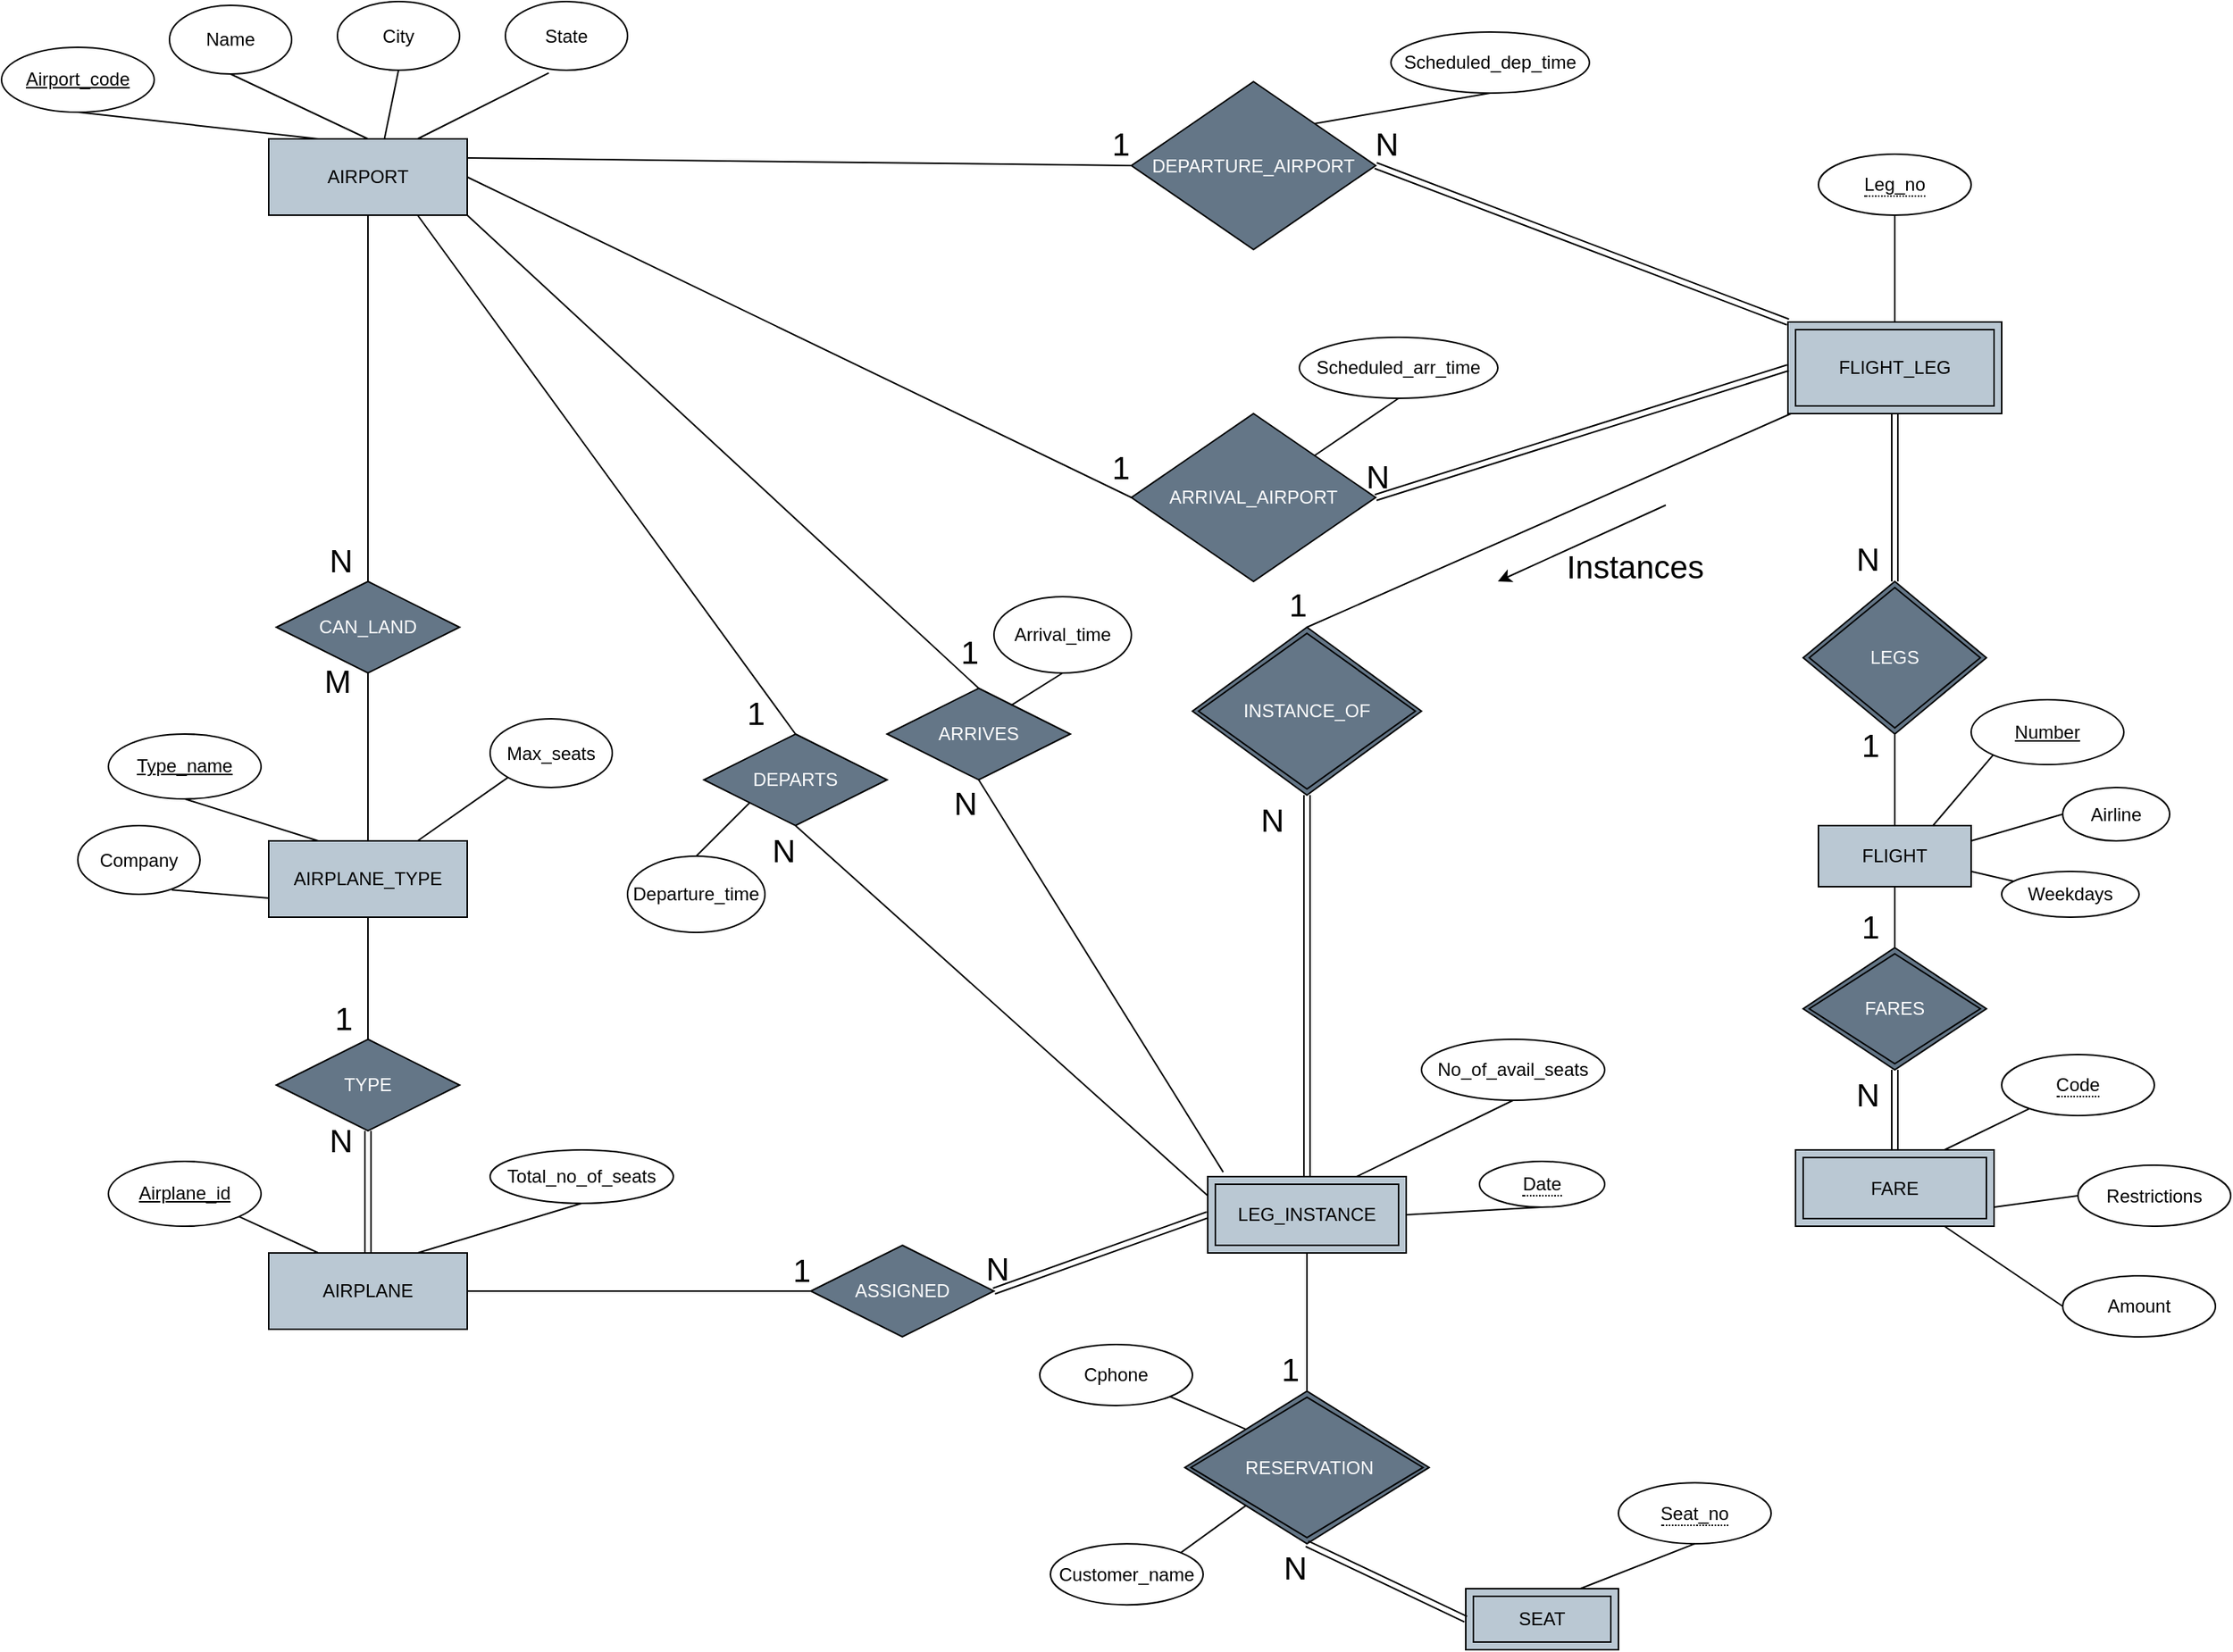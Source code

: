 <mxfile version="14.1.8" type="device"><diagram id="0m6Lggk0SU_BFl-Y3Bvq" name="Sayfa -1"><mxGraphModel dx="1024" dy="592" grid="1" gridSize="10" guides="1" tooltips="1" connect="1" arrows="1" fold="1" page="1" pageScale="1" pageWidth="1654" pageHeight="1169" math="0" shadow="0"><root><mxCell id="0"/><mxCell id="1" parent="0"/><mxCell id="-zjfR3JGXEc7XonDMsjY-42" style="edgeStyle=orthogonalEdgeStyle;rounded=0;orthogonalLoop=1;jettySize=auto;html=1;exitX=0.5;exitY=1;exitDx=0;exitDy=0;" parent="1" edge="1"><mxGeometry relative="1" as="geometry"><mxPoint x="280" y="320" as="sourcePoint"/><mxPoint x="280" y="320" as="targetPoint"/></mxGeometry></mxCell><mxCell id="l165lB3-NGiqIHJ3d1AK-7" value="CAN_LAND" style="shape=rhombus;perimeter=rhombusPerimeter;whiteSpace=wrap;html=1;align=center;fillColor=#647687;fontColor=#ffffff;" parent="1" vertex="1"><mxGeometry x="220" y="400" width="120" height="60" as="geometry"/></mxCell><mxCell id="l165lB3-NGiqIHJ3d1AK-9" value="" style="endArrow=none;html=1;rounded=0;entryX=0.5;entryY=1;entryDx=0;entryDy=0;" parent="1" target="l165lB3-NGiqIHJ3d1AK-7" edge="1"><mxGeometry relative="1" as="geometry"><mxPoint x="280" y="570" as="sourcePoint"/><mxPoint x="510" y="550" as="targetPoint"/></mxGeometry></mxCell><mxCell id="l165lB3-NGiqIHJ3d1AK-10" value="M" style="resizable=0;html=1;align=right;verticalAlign=bottom;fontSize=21;" parent="l165lB3-NGiqIHJ3d1AK-9" connectable="0" vertex="1"><mxGeometry x="1" relative="1" as="geometry"><mxPoint x="-10.04" y="19.72" as="offset"/></mxGeometry></mxCell><mxCell id="l165lB3-NGiqIHJ3d1AK-11" value="" style="endArrow=none;html=1;rounded=0;exitX=0.5;exitY=1;exitDx=0;exitDy=0;entryX=0.5;entryY=0;entryDx=0;entryDy=0;" parent="1" source="-LEeVYCZ3VmGeZb9rYIA-1" target="l165lB3-NGiqIHJ3d1AK-7" edge="1"><mxGeometry relative="1" as="geometry"><mxPoint x="280" y="320" as="sourcePoint"/><mxPoint x="510" y="380" as="targetPoint"/></mxGeometry></mxCell><mxCell id="l165lB3-NGiqIHJ3d1AK-12" value="&lt;font style=&quot;font-size: 21px&quot;&gt;N&lt;/font&gt;" style="resizable=0;html=1;align=right;verticalAlign=bottom;" parent="l165lB3-NGiqIHJ3d1AK-11" connectable="0" vertex="1"><mxGeometry x="1" relative="1" as="geometry"><mxPoint x="-10" as="offset"/></mxGeometry></mxCell><mxCell id="l165lB3-NGiqIHJ3d1AK-14" value="AIRPLANE_TYPE" style="whiteSpace=wrap;html=1;align=center;fillColor=#bac8d3;fontColor=#000000;strokeColor=#000000;" parent="1" vertex="1"><mxGeometry x="215" y="570" width="130" height="50" as="geometry"/></mxCell><mxCell id="l165lB3-NGiqIHJ3d1AK-16" value="Type_name" style="ellipse;whiteSpace=wrap;html=1;align=center;fontStyle=4;" parent="1" vertex="1"><mxGeometry x="110" y="500" width="100" height="42.5" as="geometry"/></mxCell><mxCell id="l165lB3-NGiqIHJ3d1AK-18" value="Max_seats" style="ellipse;whiteSpace=wrap;html=1;align=center;" parent="1" vertex="1"><mxGeometry x="360" y="490" width="80" height="45" as="geometry"/></mxCell><mxCell id="l165lB3-NGiqIHJ3d1AK-19" value="" style="endArrow=none;html=1;rounded=0;entryX=0;entryY=1;entryDx=0;entryDy=0;exitX=0.75;exitY=0;exitDx=0;exitDy=0;" parent="1" source="l165lB3-NGiqIHJ3d1AK-14" target="l165lB3-NGiqIHJ3d1AK-18" edge="1"><mxGeometry relative="1" as="geometry"><mxPoint x="350" y="490" as="sourcePoint"/><mxPoint x="370" y="535" as="targetPoint"/></mxGeometry></mxCell><mxCell id="l165lB3-NGiqIHJ3d1AK-21" value="Company" style="ellipse;whiteSpace=wrap;html=1;align=center;" parent="1" vertex="1"><mxGeometry x="90" y="560" width="80" height="45" as="geometry"/></mxCell><mxCell id="l165lB3-NGiqIHJ3d1AK-22" value="" style="endArrow=none;html=1;rounded=0;entryX=0.5;entryY=1;entryDx=0;entryDy=0;exitX=0.25;exitY=0;exitDx=0;exitDy=0;" parent="1" source="l165lB3-NGiqIHJ3d1AK-14" target="l165lB3-NGiqIHJ3d1AK-16" edge="1"><mxGeometry relative="1" as="geometry"><mxPoint x="322.5" y="580" as="sourcePoint"/><mxPoint x="380" y="545" as="targetPoint"/></mxGeometry></mxCell><mxCell id="l165lB3-NGiqIHJ3d1AK-23" value="" style="endArrow=none;html=1;rounded=0;entryX=0;entryY=0.75;entryDx=0;entryDy=0;exitX=0.769;exitY=0.936;exitDx=0;exitDy=0;exitPerimeter=0;" parent="1" source="l165lB3-NGiqIHJ3d1AK-21" target="l165lB3-NGiqIHJ3d1AK-14" edge="1"><mxGeometry relative="1" as="geometry"><mxPoint x="150" y="600" as="sourcePoint"/><mxPoint x="210" y="610" as="targetPoint"/></mxGeometry></mxCell><mxCell id="l165lB3-NGiqIHJ3d1AK-26" value="" style="endArrow=none;html=1;rounded=0;exitX=0.5;exitY=1;exitDx=0;exitDy=0;" parent="1" source="l165lB3-NGiqIHJ3d1AK-14" target="l165lB3-NGiqIHJ3d1AK-28" edge="1"><mxGeometry relative="1" as="geometry"><mxPoint x="370" y="730" as="sourcePoint"/><mxPoint x="280" y="730" as="targetPoint"/></mxGeometry></mxCell><mxCell id="l165lB3-NGiqIHJ3d1AK-27" value="1" style="resizable=0;html=1;align=right;verticalAlign=bottom;fontSize=21;" parent="l165lB3-NGiqIHJ3d1AK-26" connectable="0" vertex="1"><mxGeometry x="1" relative="1" as="geometry"><mxPoint x="-10" as="offset"/></mxGeometry></mxCell><mxCell id="l165lB3-NGiqIHJ3d1AK-28" value="TYPE" style="shape=rhombus;perimeter=rhombusPerimeter;whiteSpace=wrap;html=1;align=center;fillColor=#647687;fontColor=#ffffff;" parent="1" vertex="1"><mxGeometry x="220" y="700" width="120" height="60" as="geometry"/></mxCell><mxCell id="l165lB3-NGiqIHJ3d1AK-29" value="" style="shape=link;html=1;rounded=0;entryX=0.5;entryY=1;entryDx=0;entryDy=0;exitX=0.5;exitY=0;exitDx=0;exitDy=0;" parent="1" source="l165lB3-NGiqIHJ3d1AK-31" target="l165lB3-NGiqIHJ3d1AK-28" edge="1"><mxGeometry relative="1" as="geometry"><mxPoint x="280" y="830" as="sourcePoint"/><mxPoint x="530" y="800" as="targetPoint"/></mxGeometry></mxCell><mxCell id="l165lB3-NGiqIHJ3d1AK-30" value="N" style="resizable=0;html=1;align=right;verticalAlign=bottom;fontSize=21;" parent="l165lB3-NGiqIHJ3d1AK-29" connectable="0" vertex="1"><mxGeometry x="1" relative="1" as="geometry"><mxPoint x="-10" y="20" as="offset"/></mxGeometry></mxCell><mxCell id="l165lB3-NGiqIHJ3d1AK-31" value="AIRPLANE" style="whiteSpace=wrap;html=1;align=center;strokeOpacity=100;fillColor=#bac8d3;fontColor=#000000;strokeColor=#000000;" parent="1" vertex="1"><mxGeometry x="215" y="840" width="130" height="50" as="geometry"/></mxCell><mxCell id="l165lB3-NGiqIHJ3d1AK-32" value="Airplane_id" style="ellipse;whiteSpace=wrap;html=1;align=center;fontStyle=4;" parent="1" vertex="1"><mxGeometry x="110" y="780" width="100" height="42.5" as="geometry"/></mxCell><mxCell id="l165lB3-NGiqIHJ3d1AK-33" value="" style="endArrow=none;html=1;rounded=0;exitX=1;exitY=1;exitDx=0;exitDy=0;entryX=0.25;entryY=0;entryDx=0;entryDy=0;" parent="1" source="l165lB3-NGiqIHJ3d1AK-32" target="l165lB3-NGiqIHJ3d1AK-31" edge="1"><mxGeometry relative="1" as="geometry"><mxPoint x="140" y="870" as="sourcePoint"/><mxPoint x="300" y="870" as="targetPoint"/></mxGeometry></mxCell><mxCell id="l165lB3-NGiqIHJ3d1AK-34" value="Total_no_of_seats" style="ellipse;whiteSpace=wrap;html=1;align=center;" parent="1" vertex="1"><mxGeometry x="360" y="772.5" width="120" height="35" as="geometry"/></mxCell><mxCell id="l165lB3-NGiqIHJ3d1AK-35" value="" style="endArrow=none;html=1;rounded=0;exitX=0.75;exitY=0;exitDx=0;exitDy=0;entryX=0.5;entryY=1;entryDx=0;entryDy=0;" parent="1" source="l165lB3-NGiqIHJ3d1AK-31" target="l165lB3-NGiqIHJ3d1AK-34" edge="1"><mxGeometry relative="1" as="geometry"><mxPoint x="290" y="750" as="sourcePoint"/><mxPoint x="410" y="810" as="targetPoint"/></mxGeometry></mxCell><mxCell id="l165lB3-NGiqIHJ3d1AK-36" value="" style="endArrow=none;html=1;rounded=0;entryX=0;entryY=0.5;entryDx=0;entryDy=0;" parent="1" source="l165lB3-NGiqIHJ3d1AK-31" target="l165lB3-NGiqIHJ3d1AK-38" edge="1"><mxGeometry relative="1" as="geometry"><mxPoint x="425" y="864.66" as="sourcePoint"/><mxPoint x="550" y="865" as="targetPoint"/></mxGeometry></mxCell><mxCell id="l165lB3-NGiqIHJ3d1AK-37" value="1" style="resizable=0;html=1;align=right;verticalAlign=bottom;fontSize=21;" parent="l165lB3-NGiqIHJ3d1AK-36" connectable="0" vertex="1"><mxGeometry x="1" relative="1" as="geometry"><mxPoint x="0.17" as="offset"/></mxGeometry></mxCell><mxCell id="l165lB3-NGiqIHJ3d1AK-38" value="ASSIGNED" style="shape=rhombus;perimeter=rhombusPerimeter;whiteSpace=wrap;html=1;align=center;fillColor=#647687;fontColor=#ffffff;" parent="1" vertex="1"><mxGeometry x="570" y="835" width="120" height="60" as="geometry"/></mxCell><mxCell id="l165lB3-NGiqIHJ3d1AK-39" value="" style="shape=link;html=1;rounded=0;entryX=1;entryY=0.5;entryDx=0;entryDy=0;exitX=0;exitY=0.5;exitDx=0;exitDy=0;" parent="1" source="l165lB3-NGiqIHJ3d1AK-41" target="l165lB3-NGiqIHJ3d1AK-38" edge="1"><mxGeometry relative="1" as="geometry"><mxPoint x="810" y="865" as="sourcePoint"/><mxPoint x="720" y="830" as="targetPoint"/></mxGeometry></mxCell><mxCell id="l165lB3-NGiqIHJ3d1AK-40" value="N" style="resizable=0;html=1;align=right;verticalAlign=bottom;fontSize=21;" parent="l165lB3-NGiqIHJ3d1AK-39" connectable="0" vertex="1"><mxGeometry x="1" relative="1" as="geometry"><mxPoint x="10" as="offset"/></mxGeometry></mxCell><mxCell id="l165lB3-NGiqIHJ3d1AK-41" value="LEG_INSTANCE" style="shape=ext;margin=3;double=1;whiteSpace=wrap;html=1;align=center;fillColor=#bac8d3;fontColor=#000000;strokeColor=#000000;" parent="1" vertex="1"><mxGeometry x="830" y="790" width="130" height="50" as="geometry"/></mxCell><mxCell id="l165lB3-NGiqIHJ3d1AK-43" value="" style="endArrow=none;html=1;rounded=0;entryX=0.5;entryY=1;entryDx=0;entryDy=0;exitX=1;exitY=0.5;exitDx=0;exitDy=0;" parent="1" source="l165lB3-NGiqIHJ3d1AK-41" target="l165lB3-NGiqIHJ3d1AK-44" edge="1"><mxGeometry relative="1" as="geometry"><mxPoint x="890" y="780" as="sourcePoint"/><mxPoint x="1118.0" y="855" as="targetPoint"/></mxGeometry></mxCell><mxCell id="l165lB3-NGiqIHJ3d1AK-44" value="&lt;span style=&quot;border-bottom: 1px dotted&quot;&gt;Date&lt;/span&gt;" style="ellipse;whiteSpace=wrap;html=1;align=center;" parent="1" vertex="1"><mxGeometry x="1008" y="780" width="82" height="30" as="geometry"/></mxCell><mxCell id="l165lB3-NGiqIHJ3d1AK-48" value="DEPARTS" style="shape=rhombus;perimeter=rhombusPerimeter;whiteSpace=wrap;html=1;align=center;fillColor=#647687;fontColor=#ffffff;" parent="1" vertex="1"><mxGeometry x="500" y="500" width="120" height="60" as="geometry"/></mxCell><mxCell id="l165lB3-NGiqIHJ3d1AK-49" value="" style="endArrow=none;html=1;rounded=0;exitX=0;exitY=0.25;exitDx=0;exitDy=0;entryX=0.5;entryY=1;entryDx=0;entryDy=0;" parent="1" source="l165lB3-NGiqIHJ3d1AK-41" target="l165lB3-NGiqIHJ3d1AK-48" edge="1"><mxGeometry relative="1" as="geometry"><mxPoint x="650" y="510" as="sourcePoint"/><mxPoint x="810" y="510" as="targetPoint"/></mxGeometry></mxCell><mxCell id="l165lB3-NGiqIHJ3d1AK-50" value="N" style="resizable=0;html=1;align=right;verticalAlign=bottom;fontSize=21;" parent="l165lB3-NGiqIHJ3d1AK-49" connectable="0" vertex="1"><mxGeometry x="1" relative="1" as="geometry"><mxPoint x="0.13" y="30.12" as="offset"/></mxGeometry></mxCell><mxCell id="l165lB3-NGiqIHJ3d1AK-51" value="ARRIVES" style="shape=rhombus;perimeter=rhombusPerimeter;whiteSpace=wrap;html=1;align=center;fillColor=#647687;fontColor=#ffffff;" parent="1" vertex="1"><mxGeometry x="620" y="470" width="120" height="60" as="geometry"/></mxCell><mxCell id="l165lB3-NGiqIHJ3d1AK-54" value="" style="endArrow=none;html=1;rounded=0;exitX=0.078;exitY=-0.059;exitDx=0;exitDy=0;entryX=0.5;entryY=1;entryDx=0;entryDy=0;exitPerimeter=0;" parent="1" source="l165lB3-NGiqIHJ3d1AK-41" target="l165lB3-NGiqIHJ3d1AK-51" edge="1"><mxGeometry relative="1" as="geometry"><mxPoint x="900" y="780" as="sourcePoint"/><mxPoint x="700" y="537.5" as="targetPoint"/></mxGeometry></mxCell><mxCell id="l165lB3-NGiqIHJ3d1AK-55" value="N" style="resizable=0;html=1;align=right;verticalAlign=bottom;fontSize=21;" parent="l165lB3-NGiqIHJ3d1AK-54" connectable="0" vertex="1"><mxGeometry x="1" relative="1" as="geometry"><mxPoint y="30" as="offset"/></mxGeometry></mxCell><mxCell id="l165lB3-NGiqIHJ3d1AK-56" value="Departure_time" style="ellipse;whiteSpace=wrap;html=1;align=center;" parent="1" vertex="1"><mxGeometry x="450" y="580" width="90" height="50" as="geometry"/></mxCell><mxCell id="l165lB3-NGiqIHJ3d1AK-57" value="" style="endArrow=none;html=1;rounded=0;entryX=0;entryY=1;entryDx=0;entryDy=0;exitX=0.5;exitY=0;exitDx=0;exitDy=0;" parent="1" source="l165lB3-NGiqIHJ3d1AK-56" target="l165lB3-NGiqIHJ3d1AK-48" edge="1"><mxGeometry relative="1" as="geometry"><mxPoint x="670" y="680" as="sourcePoint"/><mxPoint x="830" y="680" as="targetPoint"/></mxGeometry></mxCell><mxCell id="l165lB3-NGiqIHJ3d1AK-58" value="Arrival_time" style="ellipse;whiteSpace=wrap;html=1;align=center;" parent="1" vertex="1"><mxGeometry x="690" y="410" width="90" height="50" as="geometry"/></mxCell><mxCell id="l165lB3-NGiqIHJ3d1AK-59" value="" style="endArrow=none;html=1;rounded=0;entryX=0.5;entryY=1;entryDx=0;entryDy=0;exitX=0.677;exitY=0.186;exitDx=0;exitDy=0;exitPerimeter=0;" parent="1" source="l165lB3-NGiqIHJ3d1AK-51" target="l165lB3-NGiqIHJ3d1AK-58" edge="1"><mxGeometry relative="1" as="geometry"><mxPoint x="770" y="530" as="sourcePoint"/><mxPoint x="830" y="560" as="targetPoint"/></mxGeometry></mxCell><mxCell id="l165lB3-NGiqIHJ3d1AK-62" value="" style="shape=link;html=1;rounded=0;exitX=0.5;exitY=0;exitDx=0;exitDy=0;entryX=0.5;entryY=1;entryDx=0;entryDy=0;" parent="1" source="l165lB3-NGiqIHJ3d1AK-41" target="l165lB3-NGiqIHJ3d1AK-64" edge="1"><mxGeometry relative="1" as="geometry"><mxPoint x="820" y="660" as="sourcePoint"/><mxPoint x="835" y="580" as="targetPoint"/></mxGeometry></mxCell><mxCell id="l165lB3-NGiqIHJ3d1AK-63" value="N" style="resizable=0;html=1;align=right;verticalAlign=bottom;fontSize=21;" parent="l165lB3-NGiqIHJ3d1AK-62" connectable="0" vertex="1"><mxGeometry x="1" relative="1" as="geometry"><mxPoint x="-15" y="30" as="offset"/></mxGeometry></mxCell><mxCell id="l165lB3-NGiqIHJ3d1AK-64" value="INSTANCE_OF" style="shape=rhombus;double=1;perimeter=rhombusPerimeter;whiteSpace=wrap;html=1;align=center;fillColor=#647687;fontColor=#ffffff;" parent="1" vertex="1"><mxGeometry x="820" y="430" width="150" height="110" as="geometry"/></mxCell><mxCell id="l165lB3-NGiqIHJ3d1AK-65" value="" style="endArrow=none;html=1;rounded=0;entryX=0.5;entryY=0;entryDx=0;entryDy=0;" parent="1" source="l165lB3-NGiqIHJ3d1AK-67" target="l165lB3-NGiqIHJ3d1AK-64" edge="1"><mxGeometry relative="1" as="geometry"><mxPoint x="1260" y="290" as="sourcePoint"/><mxPoint x="1170" y="440" as="targetPoint"/></mxGeometry></mxCell><mxCell id="l165lB3-NGiqIHJ3d1AK-66" value="1" style="resizable=0;html=1;align=right;verticalAlign=bottom;fontSize=21;" parent="l165lB3-NGiqIHJ3d1AK-65" connectable="0" vertex="1"><mxGeometry x="1" relative="1" as="geometry"/></mxCell><mxCell id="l165lB3-NGiqIHJ3d1AK-67" value="FLIGHT_LEG" style="shape=ext;margin=3;double=1;whiteSpace=wrap;html=1;align=center;fillColor=#bac8d3;fontColor=#000000;strokeColor=#000000;" parent="1" vertex="1"><mxGeometry x="1210" y="230" width="140" height="60" as="geometry"/></mxCell><mxCell id="l165lB3-NGiqIHJ3d1AK-68" value="DEPARTURE_AIRPORT" style="shape=rhombus;perimeter=rhombusPerimeter;whiteSpace=wrap;html=1;align=center;fillColor=#647687;fontColor=#ffffff;" parent="1" vertex="1"><mxGeometry x="780" y="72.5" width="160" height="110" as="geometry"/></mxCell><mxCell id="l165lB3-NGiqIHJ3d1AK-71" value="" style="shape=link;html=1;rounded=0;entryX=1;entryY=0.5;entryDx=0;entryDy=0;exitX=0;exitY=0;exitDx=0;exitDy=0;" parent="1" source="l165lB3-NGiqIHJ3d1AK-67" target="l165lB3-NGiqIHJ3d1AK-68" edge="1"><mxGeometry relative="1" as="geometry"><mxPoint x="730" y="380" as="sourcePoint"/><mxPoint x="890" y="380" as="targetPoint"/></mxGeometry></mxCell><mxCell id="l165lB3-NGiqIHJ3d1AK-72" value="N" style="resizable=0;html=1;align=right;verticalAlign=bottom;fontSize=21;" parent="l165lB3-NGiqIHJ3d1AK-71" connectable="0" vertex="1"><mxGeometry x="1" relative="1" as="geometry"><mxPoint x="15.59" y="0.27" as="offset"/></mxGeometry></mxCell><mxCell id="l165lB3-NGiqIHJ3d1AK-73" value="ARRIVAL_AIRPORT" style="shape=rhombus;perimeter=rhombusPerimeter;whiteSpace=wrap;html=1;align=center;fillColor=#647687;fontColor=#ffffff;" parent="1" vertex="1"><mxGeometry x="780" y="290" width="160" height="110" as="geometry"/></mxCell><mxCell id="l165lB3-NGiqIHJ3d1AK-76" value="" style="shape=link;html=1;rounded=0;entryX=1;entryY=0.5;entryDx=0;entryDy=0;exitX=0;exitY=0.5;exitDx=0;exitDy=0;" parent="1" source="l165lB3-NGiqIHJ3d1AK-67" target="l165lB3-NGiqIHJ3d1AK-73" edge="1"><mxGeometry relative="1" as="geometry"><mxPoint x="1220" y="260" as="sourcePoint"/><mxPoint x="950" y="165" as="targetPoint"/></mxGeometry></mxCell><mxCell id="l165lB3-NGiqIHJ3d1AK-77" value="N" style="resizable=0;html=1;align=right;verticalAlign=bottom;fontSize=21;" parent="l165lB3-NGiqIHJ3d1AK-76" connectable="0" vertex="1"><mxGeometry x="1" relative="1" as="geometry"><mxPoint x="9.44" y="0.13" as="offset"/></mxGeometry></mxCell><mxCell id="l165lB3-NGiqIHJ3d1AK-79" value="Scheduled_dep_time" style="ellipse;whiteSpace=wrap;html=1;align=center;" parent="1" vertex="1"><mxGeometry x="950" y="40" width="130" height="40" as="geometry"/></mxCell><mxCell id="l165lB3-NGiqIHJ3d1AK-80" value="" style="endArrow=none;html=1;rounded=0;entryX=0.5;entryY=1;entryDx=0;entryDy=0;exitX=1;exitY=0;exitDx=0;exitDy=0;" parent="1" source="l165lB3-NGiqIHJ3d1AK-68" target="l165lB3-NGiqIHJ3d1AK-79" edge="1"><mxGeometry relative="1" as="geometry"><mxPoint x="790" y="200" as="sourcePoint"/><mxPoint x="950" y="200" as="targetPoint"/></mxGeometry></mxCell><mxCell id="l165lB3-NGiqIHJ3d1AK-81" value="Scheduled_arr_time" style="ellipse;whiteSpace=wrap;html=1;align=center;" parent="1" vertex="1"><mxGeometry x="890" y="240" width="130" height="40" as="geometry"/></mxCell><mxCell id="l165lB3-NGiqIHJ3d1AK-82" value="" style="endArrow=none;html=1;rounded=0;entryX=0.5;entryY=1;entryDx=0;entryDy=0;exitX=1;exitY=0;exitDx=0;exitDy=0;" parent="1" source="l165lB3-NGiqIHJ3d1AK-73" target="l165lB3-NGiqIHJ3d1AK-81" edge="1"><mxGeometry relative="1" as="geometry"><mxPoint x="910" y="110" as="sourcePoint"/><mxPoint x="1035" y="90" as="targetPoint"/></mxGeometry></mxCell><mxCell id="l165lB3-NGiqIHJ3d1AK-83" value="&lt;span style=&quot;border-bottom: 1px dotted&quot;&gt;Leg_no&lt;/span&gt;" style="ellipse;whiteSpace=wrap;html=1;align=center;" parent="1" vertex="1"><mxGeometry x="1230" y="120" width="100" height="40" as="geometry"/></mxCell><mxCell id="l165lB3-NGiqIHJ3d1AK-85" value="" style="endArrow=none;html=1;rounded=0;entryX=0.5;entryY=0;entryDx=0;entryDy=0;" parent="1" source="l165lB3-NGiqIHJ3d1AK-83" target="l165lB3-NGiqIHJ3d1AK-67" edge="1"><mxGeometry relative="1" as="geometry"><mxPoint x="1280" y="160" as="sourcePoint"/><mxPoint x="1280" y="320" as="targetPoint"/></mxGeometry></mxCell><mxCell id="l165lB3-NGiqIHJ3d1AK-86" value="No_of_avail_seats" style="ellipse;whiteSpace=wrap;html=1;align=center;" parent="1" vertex="1"><mxGeometry x="970" y="700" width="120" height="40" as="geometry"/></mxCell><mxCell id="l165lB3-NGiqIHJ3d1AK-87" value="" style="endArrow=none;html=1;rounded=0;entryX=0.5;entryY=1;entryDx=0;entryDy=0;exitX=0.75;exitY=0;exitDx=0;exitDy=0;" parent="1" source="l165lB3-NGiqIHJ3d1AK-41" target="l165lB3-NGiqIHJ3d1AK-86" edge="1"><mxGeometry relative="1" as="geometry"><mxPoint x="1000" y="970" as="sourcePoint"/><mxPoint x="1160" y="970" as="targetPoint"/></mxGeometry></mxCell><mxCell id="l165lB3-NGiqIHJ3d1AK-88" value="LEGS" style="shape=rhombus;double=1;perimeter=rhombusPerimeter;whiteSpace=wrap;html=1;align=center;fillColor=#647687;fontColor=#ffffff;" parent="1" vertex="1"><mxGeometry x="1220" y="400" width="120" height="100" as="geometry"/></mxCell><mxCell id="l165lB3-NGiqIHJ3d1AK-89" value="" style="shape=link;html=1;rounded=0;exitX=0.5;exitY=1;exitDx=0;exitDy=0;entryX=0.5;entryY=0;entryDx=0;entryDy=0;" parent="1" source="l165lB3-NGiqIHJ3d1AK-67" target="l165lB3-NGiqIHJ3d1AK-88" edge="1"><mxGeometry relative="1" as="geometry"><mxPoint x="1510" y="340" as="sourcePoint"/><mxPoint x="1670" y="340" as="targetPoint"/></mxGeometry></mxCell><mxCell id="l165lB3-NGiqIHJ3d1AK-90" value="N" style="resizable=0;html=1;align=right;verticalAlign=bottom;fontSize=21;" parent="l165lB3-NGiqIHJ3d1AK-89" connectable="0" vertex="1"><mxGeometry x="1" relative="1" as="geometry"><mxPoint x="-10" y="-0.59" as="offset"/></mxGeometry></mxCell><mxCell id="l165lB3-NGiqIHJ3d1AK-91" value="" style="endArrow=none;html=1;rounded=0;entryX=0.5;entryY=1;entryDx=0;entryDy=0;exitX=0.5;exitY=0;exitDx=0;exitDy=0;" parent="1" source="l165lB3-NGiqIHJ3d1AK-93" target="l165lB3-NGiqIHJ3d1AK-88" edge="1"><mxGeometry relative="1" as="geometry"><mxPoint x="1280" y="550" as="sourcePoint"/><mxPoint x="1100" y="450" as="targetPoint"/></mxGeometry></mxCell><mxCell id="l165lB3-NGiqIHJ3d1AK-92" value="1" style="resizable=0;html=1;align=right;verticalAlign=bottom;fontSize=21;" parent="l165lB3-NGiqIHJ3d1AK-91" connectable="0" vertex="1"><mxGeometry x="1" relative="1" as="geometry"><mxPoint x="-10" y="21.84" as="offset"/></mxGeometry></mxCell><mxCell id="l165lB3-NGiqIHJ3d1AK-93" value="FLIGHT" style="whiteSpace=wrap;html=1;align=center;fillColor=#bac8d3;fontColor=#000000;strokeColor=#000000;" parent="1" vertex="1"><mxGeometry x="1230" y="560" width="100" height="40" as="geometry"/></mxCell><mxCell id="l165lB3-NGiqIHJ3d1AK-95" value="" style="endArrow=none;html=1;rounded=0;exitX=1;exitY=0.25;exitDx=0;exitDy=0;entryX=0;entryY=0.5;entryDx=0;entryDy=0;" parent="1" source="l165lB3-NGiqIHJ3d1AK-93" target="l165lB3-NGiqIHJ3d1AK-98" edge="1"><mxGeometry relative="1" as="geometry"><mxPoint x="1390" y="560" as="sourcePoint"/><mxPoint x="1390" y="560" as="targetPoint"/></mxGeometry></mxCell><mxCell id="l165lB3-NGiqIHJ3d1AK-98" value="Airline" style="ellipse;whiteSpace=wrap;html=1;align=center;" parent="1" vertex="1"><mxGeometry x="1390" y="535" width="70" height="35" as="geometry"/></mxCell><mxCell id="l165lB3-NGiqIHJ3d1AK-99" value="" style="endArrow=none;html=1;rounded=0;exitX=1;exitY=0.75;exitDx=0;exitDy=0;" parent="1" source="l165lB3-NGiqIHJ3d1AK-93" target="l165lB3-NGiqIHJ3d1AK-100" edge="1"><mxGeometry relative="1" as="geometry"><mxPoint x="1350" y="590" as="sourcePoint"/><mxPoint x="1390" y="610" as="targetPoint"/></mxGeometry></mxCell><mxCell id="l165lB3-NGiqIHJ3d1AK-100" value="Weekdays" style="ellipse;whiteSpace=wrap;html=1;align=center;" parent="1" vertex="1"><mxGeometry x="1350" y="590" width="90" height="30" as="geometry"/></mxCell><mxCell id="l165lB3-NGiqIHJ3d1AK-101" value="" style="endArrow=none;html=1;rounded=0;exitX=0.5;exitY=1;exitDx=0;exitDy=0;entryX=0.5;entryY=0;entryDx=0;entryDy=0;" parent="1" source="l165lB3-NGiqIHJ3d1AK-93" target="l165lB3-NGiqIHJ3d1AK-103" edge="1"><mxGeometry relative="1" as="geometry"><mxPoint x="1410" y="700" as="sourcePoint"/><mxPoint x="1280" y="680" as="targetPoint"/></mxGeometry></mxCell><mxCell id="l165lB3-NGiqIHJ3d1AK-102" value="1" style="resizable=0;html=1;align=right;verticalAlign=bottom;fontSize=21;" parent="l165lB3-NGiqIHJ3d1AK-101" connectable="0" vertex="1"><mxGeometry x="1" relative="1" as="geometry"><mxPoint x="-10" as="offset"/></mxGeometry></mxCell><mxCell id="l165lB3-NGiqIHJ3d1AK-103" value="FARES" style="shape=rhombus;double=1;perimeter=rhombusPerimeter;whiteSpace=wrap;html=1;align=center;fillColor=#647687;fontColor=#ffffff;" parent="1" vertex="1"><mxGeometry x="1220" y="640" width="120" height="80" as="geometry"/></mxCell><mxCell id="l165lB3-NGiqIHJ3d1AK-105" value="" style="shape=link;html=1;rounded=0;entryX=0.5;entryY=1;entryDx=0;entryDy=0;exitX=0.5;exitY=0;exitDx=0;exitDy=0;" parent="1" source="l165lB3-NGiqIHJ3d1AK-107" target="l165lB3-NGiqIHJ3d1AK-103" edge="1"><mxGeometry relative="1" as="geometry"><mxPoint x="1280" y="810" as="sourcePoint"/><mxPoint x="1260" y="680" as="targetPoint"/></mxGeometry></mxCell><mxCell id="l165lB3-NGiqIHJ3d1AK-106" value="N" style="resizable=0;html=1;align=right;verticalAlign=bottom;fontSize=21;" parent="l165lB3-NGiqIHJ3d1AK-105" connectable="0" vertex="1"><mxGeometry x="1" relative="1" as="geometry"><mxPoint x="-10" y="30.83" as="offset"/></mxGeometry></mxCell><mxCell id="l165lB3-NGiqIHJ3d1AK-107" value="FARE" style="shape=ext;margin=3;double=1;whiteSpace=wrap;html=1;align=center;fillColor=#bac8d3;fontColor=#000000;strokeColor=#000000;" parent="1" vertex="1"><mxGeometry x="1215" y="772.5" width="130" height="50" as="geometry"/></mxCell><mxCell id="l165lB3-NGiqIHJ3d1AK-109" value="Restrictions" style="ellipse;whiteSpace=wrap;html=1;align=center;" parent="1" vertex="1"><mxGeometry x="1400" y="782.5" width="100" height="40" as="geometry"/></mxCell><mxCell id="l165lB3-NGiqIHJ3d1AK-110" value="" style="endArrow=none;html=1;rounded=0;exitX=1;exitY=0.75;exitDx=0;exitDy=0;entryX=0;entryY=0.5;entryDx=0;entryDy=0;" parent="1" source="l165lB3-NGiqIHJ3d1AK-107" target="l165lB3-NGiqIHJ3d1AK-109" edge="1"><mxGeometry relative="1" as="geometry"><mxPoint x="1360" y="830" as="sourcePoint"/><mxPoint x="1520" y="830" as="targetPoint"/></mxGeometry></mxCell><mxCell id="l165lB3-NGiqIHJ3d1AK-111" value="Amount" style="ellipse;whiteSpace=wrap;html=1;align=center;" parent="1" vertex="1"><mxGeometry x="1390" y="855" width="100" height="40" as="geometry"/></mxCell><mxCell id="l165lB3-NGiqIHJ3d1AK-112" value="" style="endArrow=none;html=1;rounded=0;entryX=0;entryY=0.5;entryDx=0;entryDy=0;exitX=0.75;exitY=1;exitDx=0;exitDy=0;" parent="1" source="l165lB3-NGiqIHJ3d1AK-107" target="l165lB3-NGiqIHJ3d1AK-111" edge="1"><mxGeometry relative="1" as="geometry"><mxPoint x="1260" y="680" as="sourcePoint"/><mxPoint x="1420" y="680" as="targetPoint"/></mxGeometry></mxCell><mxCell id="l165lB3-NGiqIHJ3d1AK-113" value="" style="endArrow=none;html=1;rounded=0;exitX=0.75;exitY=0;exitDx=0;exitDy=0;" parent="1" source="l165lB3-NGiqIHJ3d1AK-107" target="l165lB3-NGiqIHJ3d1AK-114" edge="1"><mxGeometry relative="1" as="geometry"><mxPoint x="1260" y="800" as="sourcePoint"/><mxPoint x="1400" y="730" as="targetPoint"/></mxGeometry></mxCell><mxCell id="l165lB3-NGiqIHJ3d1AK-114" value="&lt;span style=&quot;border-bottom: 1px dotted&quot;&gt;Code&lt;/span&gt;" style="ellipse;whiteSpace=wrap;html=1;align=center;" parent="1" vertex="1"><mxGeometry x="1350" y="710" width="100" height="40" as="geometry"/></mxCell><mxCell id="l165lB3-NGiqIHJ3d1AK-127" value="" style="endArrow=classic;html=1;fontSize=21;" parent="1" edge="1"><mxGeometry width="50" height="50" relative="1" as="geometry"><mxPoint x="1130" y="350" as="sourcePoint"/><mxPoint x="1020" y="400" as="targetPoint"/></mxGeometry></mxCell><mxCell id="l165lB3-NGiqIHJ3d1AK-128" value="Instances" style="text;html=1;strokeColor=none;fillColor=none;align=center;verticalAlign=middle;whiteSpace=wrap;rounded=0;fontSize=21;" parent="1" vertex="1"><mxGeometry x="1090" y="380" width="40" height="20" as="geometry"/></mxCell><mxCell id="l165lB3-NGiqIHJ3d1AK-134" value="Number" style="ellipse;whiteSpace=wrap;html=1;align=center;fontStyle=4;" parent="1" vertex="1"><mxGeometry x="1330" y="477.5" width="100" height="42.5" as="geometry"/></mxCell><mxCell id="l165lB3-NGiqIHJ3d1AK-135" value="" style="endArrow=none;html=1;rounded=0;exitX=0.75;exitY=0;exitDx=0;exitDy=0;entryX=0;entryY=1;entryDx=0;entryDy=0;" parent="1" source="l165lB3-NGiqIHJ3d1AK-93" target="l165lB3-NGiqIHJ3d1AK-134" edge="1"><mxGeometry relative="1" as="geometry"><mxPoint x="1305" y="560" as="sourcePoint"/><mxPoint x="1331.581" y="525.556" as="targetPoint"/></mxGeometry></mxCell><mxCell id="i3rCwE53RujpM_0Cz0-k-18" value="&amp;nbsp;RESERVATION" style="shape=rhombus;double=1;perimeter=rhombusPerimeter;whiteSpace=wrap;html=1;align=center;fillColor=#647687;fontColor=#ffffff;" parent="1" vertex="1"><mxGeometry x="815" y="930.57" width="160" height="100" as="geometry"/></mxCell><mxCell id="-LEeVYCZ3VmGeZb9rYIA-1" value="AIRPORT" style="whiteSpace=wrap;html=1;align=center;spacing=2;fillColor=#bac8d3;fontColor=#000000;strokeColor=#000000;" parent="1" vertex="1"><mxGeometry x="215" y="110.0" width="130" height="50" as="geometry"/></mxCell><mxCell id="-LEeVYCZ3VmGeZb9rYIA-2" value="Airport_code" style="ellipse;whiteSpace=wrap;html=1;align=center;fontStyle=4;spacing=2;" parent="1" vertex="1"><mxGeometry x="40" y="50.0" width="100" height="42.5" as="geometry"/></mxCell><mxCell id="-LEeVYCZ3VmGeZb9rYIA-3" value="Name" style="ellipse;whiteSpace=wrap;html=1;align=center;spacing=2;" parent="1" vertex="1"><mxGeometry x="150" y="22.5" width="80" height="45" as="geometry"/></mxCell><mxCell id="-LEeVYCZ3VmGeZb9rYIA-4" value="City" style="ellipse;whiteSpace=wrap;html=1;align=center;spacing=2;" parent="1" vertex="1"><mxGeometry x="260" y="20.0" width="80" height="45" as="geometry"/></mxCell><mxCell id="-LEeVYCZ3VmGeZb9rYIA-5" value="State" style="ellipse;whiteSpace=wrap;html=1;align=center;spacing=2;" parent="1" vertex="1"><mxGeometry x="370" y="20.0" width="80" height="45" as="geometry"/></mxCell><mxCell id="-LEeVYCZ3VmGeZb9rYIA-6" value="" style="endArrow=none;html=1;rounded=0;entryX=0.25;entryY=0;entryDx=0;entryDy=0;exitX=0.5;exitY=1;exitDx=0;exitDy=0;spacing=2;" parent="1" source="-LEeVYCZ3VmGeZb9rYIA-2" target="-LEeVYCZ3VmGeZb9rYIA-1" edge="1"><mxGeometry relative="1" as="geometry"><mxPoint x="80" y="95.0" as="sourcePoint"/><mxPoint x="240" y="95.0" as="targetPoint"/></mxGeometry></mxCell><mxCell id="-LEeVYCZ3VmGeZb9rYIA-7" value="" style="endArrow=none;html=1;rounded=0;entryX=0.5;entryY=0;entryDx=0;entryDy=0;exitX=0.5;exitY=1;exitDx=0;exitDy=0;spacing=2;" parent="1" source="-LEeVYCZ3VmGeZb9rYIA-3" target="-LEeVYCZ3VmGeZb9rYIA-1" edge="1"><mxGeometry relative="1" as="geometry"><mxPoint x="260" y="65.0" as="sourcePoint"/><mxPoint x="420" y="65.0" as="targetPoint"/></mxGeometry></mxCell><mxCell id="-LEeVYCZ3VmGeZb9rYIA-8" value="" style="endArrow=none;html=1;rounded=0;entryX=0.583;entryY=0;entryDx=0;entryDy=0;exitX=0.5;exitY=1;exitDx=0;exitDy=0;entryPerimeter=0;spacing=2;" parent="1" source="-LEeVYCZ3VmGeZb9rYIA-4" target="-LEeVYCZ3VmGeZb9rYIA-1" edge="1"><mxGeometry relative="1" as="geometry"><mxPoint x="270" y="75.0" as="sourcePoint"/><mxPoint x="300" y="135.0" as="targetPoint"/></mxGeometry></mxCell><mxCell id="-LEeVYCZ3VmGeZb9rYIA-9" value="" style="endArrow=none;html=1;rounded=0;entryX=0.75;entryY=0;entryDx=0;entryDy=0;exitX=0.355;exitY=1.04;exitDx=0;exitDy=0;exitPerimeter=0;spacing=2;" parent="1" source="-LEeVYCZ3VmGeZb9rYIA-5" target="-LEeVYCZ3VmGeZb9rYIA-1" edge="1"><mxGeometry relative="1" as="geometry"><mxPoint x="280" y="85.0" as="sourcePoint"/><mxPoint x="310" y="145.0" as="targetPoint"/></mxGeometry></mxCell><mxCell id="-LEeVYCZ3VmGeZb9rYIA-10" style="edgeStyle=orthogonalEdgeStyle;rounded=0;orthogonalLoop=1;jettySize=auto;html=1;exitX=0.5;exitY=1;exitDx=0;exitDy=0;spacing=2;" parent="1" source="-LEeVYCZ3VmGeZb9rYIA-1" target="-LEeVYCZ3VmGeZb9rYIA-1" edge="1"><mxGeometry relative="1" as="geometry"/></mxCell><mxCell id="-LEeVYCZ3VmGeZb9rYIA-22" value="" style="endArrow=none;html=1;rounded=0;entryX=0;entryY=0.5;entryDx=0;entryDy=0;exitX=1;exitY=0.25;exitDx=0;exitDy=0;" parent="1" source="-LEeVYCZ3VmGeZb9rYIA-1" target="l165lB3-NGiqIHJ3d1AK-68" edge="1"><mxGeometry relative="1" as="geometry"><mxPoint x="345" y="135" as="sourcePoint"/><mxPoint x="640" y="300" as="targetPoint"/></mxGeometry></mxCell><mxCell id="-LEeVYCZ3VmGeZb9rYIA-23" value="&lt;font style=&quot;font-size: 21px&quot;&gt;1&lt;/font&gt;" style="resizable=0;html=1;align=right;verticalAlign=bottom;" parent="-LEeVYCZ3VmGeZb9rYIA-22" connectable="0" vertex="1"><mxGeometry x="1" relative="1" as="geometry"/></mxCell><mxCell id="-LEeVYCZ3VmGeZb9rYIA-26" value="" style="endArrow=none;html=1;rounded=0;exitX=1;exitY=0.5;exitDx=0;exitDy=0;entryX=0;entryY=0.5;entryDx=0;entryDy=0;" parent="1" source="-LEeVYCZ3VmGeZb9rYIA-1" target="l165lB3-NGiqIHJ3d1AK-73" edge="1"><mxGeometry relative="1" as="geometry"><mxPoint x="540" y="270.0" as="sourcePoint"/><mxPoint x="810" y="360" as="targetPoint"/></mxGeometry></mxCell><mxCell id="-LEeVYCZ3VmGeZb9rYIA-27" value="&lt;font style=&quot;font-size: 21px&quot;&gt;1&lt;/font&gt;" style="resizable=0;html=1;align=right;verticalAlign=bottom;" parent="-LEeVYCZ3VmGeZb9rYIA-26" connectable="0" vertex="1"><mxGeometry x="1" relative="1" as="geometry"><mxPoint x="-0.01" y="-5.01" as="offset"/></mxGeometry></mxCell><mxCell id="-LEeVYCZ3VmGeZb9rYIA-30" value="" style="endArrow=none;html=1;rounded=0;exitX=1;exitY=1;exitDx=0;exitDy=0;entryX=0.5;entryY=0;entryDx=0;entryDy=0;" parent="1" source="-LEeVYCZ3VmGeZb9rYIA-1" target="l165lB3-NGiqIHJ3d1AK-51" edge="1"><mxGeometry relative="1" as="geometry"><mxPoint x="490" y="290.0" as="sourcePoint"/><mxPoint x="810" y="440" as="targetPoint"/></mxGeometry></mxCell><mxCell id="-LEeVYCZ3VmGeZb9rYIA-31" value="&lt;font style=&quot;font-size: 21px&quot;&gt;1&lt;/font&gt;" style="resizable=0;html=1;align=right;verticalAlign=bottom;" parent="-LEeVYCZ3VmGeZb9rYIA-30" connectable="0" vertex="1"><mxGeometry x="1" relative="1" as="geometry"><mxPoint x="0.4" y="-9.62" as="offset"/></mxGeometry></mxCell><mxCell id="-LEeVYCZ3VmGeZb9rYIA-32" value="" style="endArrow=none;html=1;rounded=0;exitX=0.75;exitY=1;exitDx=0;exitDy=0;entryX=0.5;entryY=0;entryDx=0;entryDy=0;" parent="1" source="-LEeVYCZ3VmGeZb9rYIA-1" target="l165lB3-NGiqIHJ3d1AK-48" edge="1"><mxGeometry relative="1" as="geometry"><mxPoint x="580" y="200.0" as="sourcePoint"/><mxPoint x="810" y="440" as="targetPoint"/></mxGeometry></mxCell><mxCell id="-LEeVYCZ3VmGeZb9rYIA-33" value="&lt;font style=&quot;font-size: 21px&quot;&gt;1&lt;/font&gt;" style="resizable=0;html=1;align=right;verticalAlign=bottom;" parent="-LEeVYCZ3VmGeZb9rYIA-32" connectable="0" vertex="1"><mxGeometry x="1" relative="1" as="geometry"><mxPoint x="-19.68" y="0.44" as="offset"/></mxGeometry></mxCell><mxCell id="-LEeVYCZ3VmGeZb9rYIA-36" value="&lt;span style=&quot;border-bottom: 1px dotted&quot;&gt;Seat_no&lt;/span&gt;" style="ellipse;whiteSpace=wrap;html=1;align=center;" parent="1" vertex="1"><mxGeometry x="1099" y="990.57" width="100" height="40" as="geometry"/></mxCell><mxCell id="-LEeVYCZ3VmGeZb9rYIA-37" value="SEAT" style="shape=ext;margin=3;double=1;whiteSpace=wrap;html=1;align=center;fillColor=#bac8d3;fontColor=#000000;strokeColor=#000000;" parent="1" vertex="1"><mxGeometry x="999" y="1060" width="100" height="40" as="geometry"/></mxCell><mxCell id="-LEeVYCZ3VmGeZb9rYIA-38" value="" style="endArrow=none;html=1;rounded=0;exitX=0.75;exitY=0;exitDx=0;exitDy=0;entryX=0.5;entryY=1;entryDx=0;entryDy=0;" parent="1" source="-LEeVYCZ3VmGeZb9rYIA-37" target="-LEeVYCZ3VmGeZb9rYIA-36" edge="1"><mxGeometry relative="1" as="geometry"><mxPoint x="1060" y="960" as="sourcePoint"/><mxPoint x="1220" y="960" as="targetPoint"/></mxGeometry></mxCell><mxCell id="Xwd2WKTpEj1VaosRI9e2-5" value="" style="endArrow=none;html=1;rounded=0;exitX=0.5;exitY=1;exitDx=0;exitDy=0;entryX=0.5;entryY=0;entryDx=0;entryDy=0;" parent="1" source="l165lB3-NGiqIHJ3d1AK-41" target="i3rCwE53RujpM_0Cz0-k-18" edge="1"><mxGeometry relative="1" as="geometry"><mxPoint x="910" y="1000" as="sourcePoint"/><mxPoint x="1070" y="1000" as="targetPoint"/></mxGeometry></mxCell><mxCell id="Xwd2WKTpEj1VaosRI9e2-6" value="&lt;font style=&quot;font-size: 21px&quot;&gt;1&lt;/font&gt;" style="resizable=0;html=1;align=right;verticalAlign=bottom;" parent="Xwd2WKTpEj1VaosRI9e2-5" connectable="0" vertex="1"><mxGeometry x="1" relative="1" as="geometry"><mxPoint x="-5" y="-0.26" as="offset"/></mxGeometry></mxCell><mxCell id="Xwd2WKTpEj1VaosRI9e2-7" value="" style="shape=link;html=1;rounded=0;entryX=0.5;entryY=1;entryDx=0;entryDy=0;exitX=0;exitY=0.5;exitDx=0;exitDy=0;" parent="1" source="-LEeVYCZ3VmGeZb9rYIA-37" target="i3rCwE53RujpM_0Cz0-k-18" edge="1"><mxGeometry relative="1" as="geometry"><mxPoint x="910" y="990" as="sourcePoint"/><mxPoint x="1070" y="990" as="targetPoint"/></mxGeometry></mxCell><mxCell id="Xwd2WKTpEj1VaosRI9e2-8" value="&lt;font style=&quot;font-size: 21px&quot;&gt;N&lt;/font&gt;" style="resizable=0;html=1;align=right;verticalAlign=bottom;" parent="Xwd2WKTpEj1VaosRI9e2-7" connectable="0" vertex="1"><mxGeometry x="1" relative="1" as="geometry"><mxPoint x="-0.13" y="29.37" as="offset"/></mxGeometry></mxCell><mxCell id="jiejqUkgu1EtZo5djQfA-1" value="Customer_name" style="ellipse;whiteSpace=wrap;html=1;align=center;" vertex="1" parent="1"><mxGeometry x="727" y="1030.57" width="100" height="40" as="geometry"/></mxCell><mxCell id="jiejqUkgu1EtZo5djQfA-2" value="" style="endArrow=none;html=1;rounded=0;exitX=1;exitY=0;exitDx=0;exitDy=0;entryX=0;entryY=1;entryDx=0;entryDy=0;" edge="1" parent="1" source="jiejqUkgu1EtZo5djQfA-1" target="i3rCwE53RujpM_0Cz0-k-18"><mxGeometry relative="1" as="geometry"><mxPoint x="870" y="910" as="sourcePoint"/><mxPoint x="1030" y="910" as="targetPoint"/></mxGeometry></mxCell><mxCell id="jiejqUkgu1EtZo5djQfA-4" value="Cphone" style="ellipse;whiteSpace=wrap;html=1;align=center;" vertex="1" parent="1"><mxGeometry x="720" y="900" width="100" height="40" as="geometry"/></mxCell><mxCell id="jiejqUkgu1EtZo5djQfA-5" value="" style="endArrow=none;html=1;rounded=0;exitX=1;exitY=1;exitDx=0;exitDy=0;entryX=0;entryY=0;entryDx=0;entryDy=0;" edge="1" parent="1" source="jiejqUkgu1EtZo5djQfA-4" target="i3rCwE53RujpM_0Cz0-k-18"><mxGeometry relative="1" as="geometry"><mxPoint x="870" y="910" as="sourcePoint"/><mxPoint x="1030" y="910" as="targetPoint"/></mxGeometry></mxCell></root></mxGraphModel></diagram></mxfile>